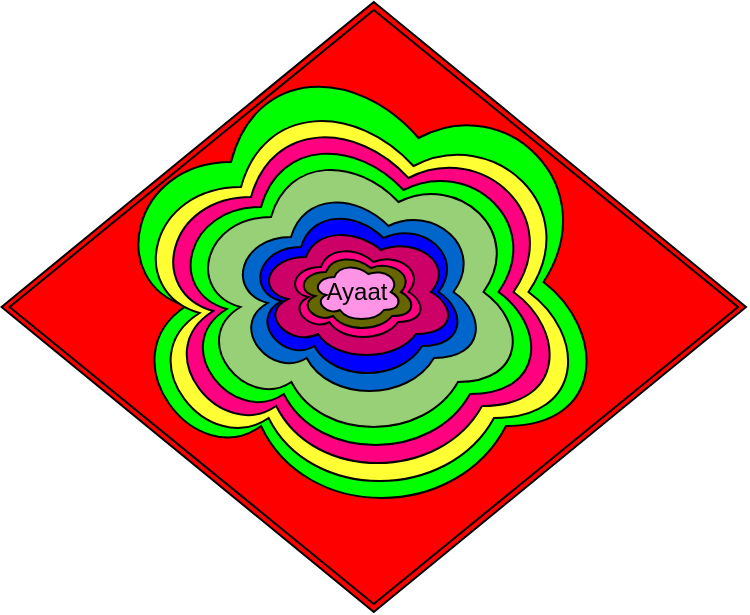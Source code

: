 <mxfile version="15.3.8" type="github">
  <diagram id="YphvDcToEx7Mw1fkcDue" name="Page-1">
    <mxGraphModel dx="360" dy="193" grid="1" gridSize="10" guides="1" tooltips="1" connect="1" arrows="1" fold="1" page="1" pageScale="1" pageWidth="827" pageHeight="1169" math="0" shadow="0">
      <root>
        <mxCell id="0" />
        <mxCell id="1" parent="0" />
        <mxCell id="vZsCfjT3-jncpjTAse-_-4" value="Relationship" style="shape=rhombus;double=1;perimeter=rhombusPerimeter;whiteSpace=wrap;html=1;align=center;rotation=0;fillColor=#FF0000;" vertex="1" parent="1">
          <mxGeometry x="547.77" y="400" width="372.23" height="304.96" as="geometry" />
        </mxCell>
        <mxCell id="vZsCfjT3-jncpjTAse-_-3" value="Cloud" style="ellipse;shape=cloud;whiteSpace=wrap;html=1;align=center;rotation=0;fillColor=#00FF00;" vertex="1" parent="1">
          <mxGeometry x="600" y="420" width="250" height="240" as="geometry" />
        </mxCell>
        <mxCell id="vZsCfjT3-jncpjTAse-_-5" value="Cloud" style="ellipse;shape=cloud;whiteSpace=wrap;html=1;align=center;fillColor=#FFFF33;" vertex="1" parent="1">
          <mxGeometry x="610" y="440" width="230" height="210" as="geometry" />
        </mxCell>
        <mxCell id="vZsCfjT3-jncpjTAse-_-6" value="Cloud" style="ellipse;shape=cloud;whiteSpace=wrap;html=1;align=center;fillColor=#FF0080;" vertex="1" parent="1">
          <mxGeometry x="620" y="450" width="210" height="190" as="geometry" />
        </mxCell>
        <mxCell id="vZsCfjT3-jncpjTAse-_-7" value="Cloud" style="ellipse;shape=cloud;whiteSpace=wrap;html=1;align=center;fillColor=#00FF00;" vertex="1" parent="1">
          <mxGeometry x="630" y="460" width="190" height="170" as="geometry" />
        </mxCell>
        <mxCell id="vZsCfjT3-jncpjTAse-_-8" value="Cloud" style="ellipse;shape=cloud;whiteSpace=wrap;html=1;align=center;fillColor=#97D077;" vertex="1" parent="1">
          <mxGeometry x="640" y="470" width="170" height="150" as="geometry" />
        </mxCell>
        <mxCell id="vZsCfjT3-jncpjTAse-_-9" value="Cloud" style="ellipse;shape=cloud;whiteSpace=wrap;html=1;align=center;fillColor=#0066CC;" vertex="1" parent="1">
          <mxGeometry x="660" y="490" width="130" height="110" as="geometry" />
        </mxCell>
        <mxCell id="vZsCfjT3-jncpjTAse-_-10" value="Cloud" style="ellipse;shape=cloud;whiteSpace=wrap;html=1;align=center;fillColor=#0000FF;" vertex="1" parent="1">
          <mxGeometry x="670" y="500" width="110" height="90" as="geometry" />
        </mxCell>
        <mxCell id="vZsCfjT3-jncpjTAse-_-11" value="Cloud" style="ellipse;shape=cloud;whiteSpace=wrap;html=1;align=center;fillColor=#CC0066;" vertex="1" parent="1">
          <mxGeometry x="675" y="510" width="100" height="70" as="geometry" />
        </mxCell>
        <mxCell id="vZsCfjT3-jncpjTAse-_-12" value="Cloud" style="ellipse;shape=cloud;whiteSpace=wrap;html=1;align=center;fillColor=#FF0080;" vertex="1" parent="1">
          <mxGeometry x="690" y="520" width="70" height="50" as="geometry" />
        </mxCell>
        <mxCell id="vZsCfjT3-jncpjTAse-_-13" value="Cloud" style="ellipse;shape=cloud;whiteSpace=wrap;html=1;align=center;fillColor=#666600;" vertex="1" parent="1">
          <mxGeometry x="695" y="525" width="60" height="40" as="geometry" />
        </mxCell>
        <mxCell id="vZsCfjT3-jncpjTAse-_-14" value="Ayaat" style="ellipse;shape=cloud;whiteSpace=wrap;html=1;align=center;fillColor=#FF94E6;" vertex="1" parent="1">
          <mxGeometry x="703" y="530" width="45" height="30" as="geometry" />
        </mxCell>
      </root>
    </mxGraphModel>
  </diagram>
</mxfile>
